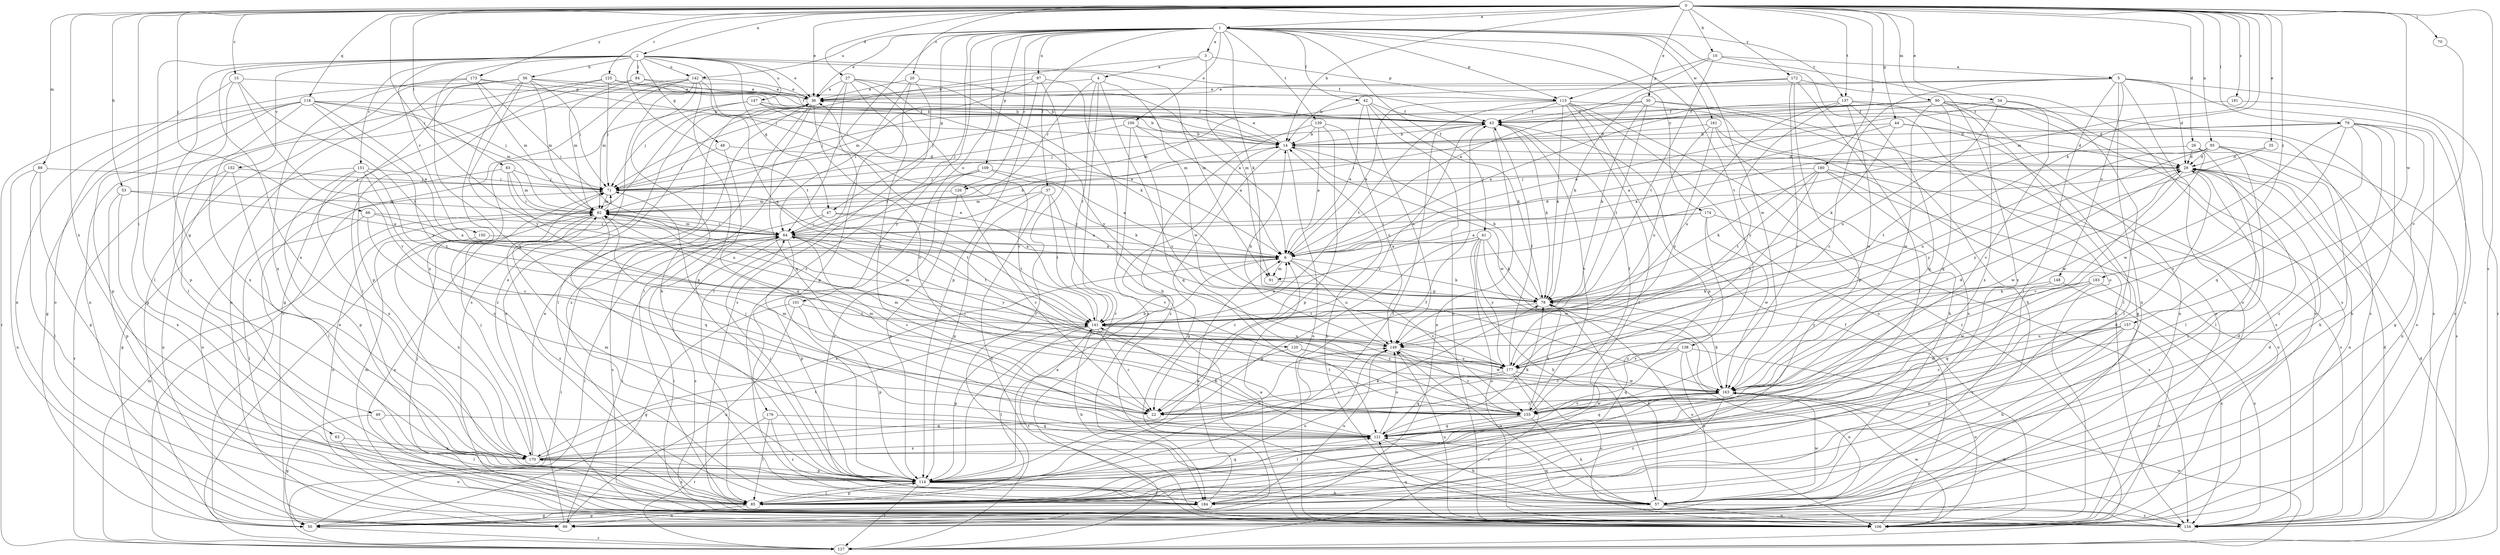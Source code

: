 strict digraph  {
0;
1;
2;
3;
4;
5;
6;
10;
14;
15;
20;
22;
26;
27;
29;
30;
34;
35;
36;
37;
41;
42;
43;
44;
47;
48;
49;
50;
53;
56;
57;
63;
64;
66;
70;
71;
78;
79;
83;
84;
85;
89;
90;
91;
92;
95;
97;
99;
100;
101;
106;
109;
113;
114;
118;
120;
121;
125;
126;
127;
134;
137;
138;
139;
141;
142;
147;
148;
149;
150;
151;
152;
155;
157;
161;
163;
170;
172;
173;
174;
176;
177;
180;
181;
183;
184;
0 -> 1  [label=a];
0 -> 2  [label=a];
0 -> 10  [label=b];
0 -> 14  [label=b];
0 -> 15  [label=c];
0 -> 20  [label=c];
0 -> 26  [label=d];
0 -> 27  [label=d];
0 -> 30  [label=e];
0 -> 34  [label=e];
0 -> 35  [label=e];
0 -> 36  [label=e];
0 -> 44  [label=g];
0 -> 53  [label=h];
0 -> 63  [label=i];
0 -> 64  [label=i];
0 -> 66  [label=j];
0 -> 70  [label=j];
0 -> 78  [label=k];
0 -> 79  [label=l];
0 -> 83  [label=l];
0 -> 89  [label=m];
0 -> 90  [label=m];
0 -> 91  [label=m];
0 -> 95  [label=n];
0 -> 118  [label=q];
0 -> 125  [label=r];
0 -> 134  [label=s];
0 -> 137  [label=t];
0 -> 157  [label=w];
0 -> 170  [label=x];
0 -> 172  [label=y];
0 -> 173  [label=y];
0 -> 180  [label=z];
0 -> 181  [label=z];
0 -> 183  [label=z];
1 -> 3  [label=a];
1 -> 36  [label=e];
1 -> 37  [label=f];
1 -> 41  [label=f];
1 -> 42  [label=f];
1 -> 47  [label=g];
1 -> 64  [label=i];
1 -> 78  [label=k];
1 -> 97  [label=n];
1 -> 100  [label=o];
1 -> 101  [label=o];
1 -> 106  [label=o];
1 -> 109  [label=p];
1 -> 113  [label=p];
1 -> 126  [label=r];
1 -> 137  [label=t];
1 -> 138  [label=t];
1 -> 139  [label=t];
1 -> 142  [label=u];
1 -> 161  [label=w];
1 -> 163  [label=w];
1 -> 174  [label=y];
1 -> 176  [label=y];
1 -> 184  [label=z];
2 -> 36  [label=e];
2 -> 43  [label=f];
2 -> 47  [label=g];
2 -> 48  [label=g];
2 -> 49  [label=g];
2 -> 56  [label=h];
2 -> 84  [label=l];
2 -> 85  [label=l];
2 -> 91  [label=m];
2 -> 120  [label=q];
2 -> 121  [label=q];
2 -> 141  [label=t];
2 -> 142  [label=u];
2 -> 147  [label=u];
2 -> 150  [label=v];
2 -> 151  [label=v];
2 -> 152  [label=v];
2 -> 170  [label=x];
3 -> 4  [label=a];
3 -> 71  [label=j];
3 -> 91  [label=m];
3 -> 113  [label=p];
4 -> 36  [label=e];
4 -> 126  [label=r];
4 -> 127  [label=r];
4 -> 141  [label=t];
4 -> 155  [label=v];
4 -> 163  [label=w];
5 -> 14  [label=b];
5 -> 22  [label=c];
5 -> 29  [label=d];
5 -> 36  [label=e];
5 -> 85  [label=l];
5 -> 99  [label=n];
5 -> 106  [label=o];
5 -> 127  [label=r];
5 -> 134  [label=s];
5 -> 148  [label=u];
6 -> 78  [label=k];
6 -> 91  [label=m];
6 -> 149  [label=u];
6 -> 155  [label=v];
6 -> 170  [label=x];
10 -> 5  [label=a];
10 -> 6  [label=a];
10 -> 113  [label=p];
10 -> 141  [label=t];
10 -> 184  [label=z];
14 -> 29  [label=d];
14 -> 36  [label=e];
14 -> 50  [label=g];
14 -> 106  [label=o];
14 -> 163  [label=w];
15 -> 99  [label=n];
15 -> 113  [label=p];
15 -> 114  [label=p];
15 -> 141  [label=t];
15 -> 155  [label=v];
20 -> 6  [label=a];
20 -> 36  [label=e];
20 -> 64  [label=i];
20 -> 85  [label=l];
20 -> 134  [label=s];
22 -> 92  [label=m];
26 -> 6  [label=a];
26 -> 29  [label=d];
26 -> 57  [label=h];
26 -> 85  [label=l];
26 -> 163  [label=w];
27 -> 22  [label=c];
27 -> 36  [label=e];
27 -> 78  [label=k];
27 -> 85  [label=l];
27 -> 114  [label=p];
27 -> 155  [label=v];
27 -> 177  [label=y];
29 -> 71  [label=j];
29 -> 99  [label=n];
29 -> 155  [label=v];
29 -> 163  [label=w];
29 -> 184  [label=z];
30 -> 43  [label=f];
30 -> 57  [label=h];
30 -> 71  [label=j];
30 -> 78  [label=k];
30 -> 106  [label=o];
30 -> 141  [label=t];
34 -> 6  [label=a];
34 -> 43  [label=f];
34 -> 85  [label=l];
34 -> 149  [label=u];
34 -> 155  [label=v];
35 -> 29  [label=d];
35 -> 177  [label=y];
36 -> 43  [label=f];
36 -> 85  [label=l];
36 -> 121  [label=q];
36 -> 155  [label=v];
36 -> 184  [label=z];
37 -> 92  [label=m];
37 -> 106  [label=o];
37 -> 114  [label=p];
37 -> 141  [label=t];
37 -> 155  [label=v];
41 -> 6  [label=a];
41 -> 22  [label=c];
41 -> 57  [label=h];
41 -> 78  [label=k];
41 -> 106  [label=o];
41 -> 114  [label=p];
41 -> 163  [label=w];
41 -> 177  [label=y];
42 -> 6  [label=a];
42 -> 43  [label=f];
42 -> 71  [label=j];
42 -> 78  [label=k];
42 -> 106  [label=o];
42 -> 149  [label=u];
43 -> 14  [label=b];
43 -> 22  [label=c];
43 -> 71  [label=j];
43 -> 78  [label=k];
43 -> 99  [label=n];
43 -> 155  [label=v];
44 -> 6  [label=a];
44 -> 14  [label=b];
44 -> 29  [label=d];
44 -> 78  [label=k];
44 -> 85  [label=l];
47 -> 6  [label=a];
47 -> 64  [label=i];
47 -> 134  [label=s];
47 -> 141  [label=t];
48 -> 29  [label=d];
48 -> 71  [label=j];
48 -> 121  [label=q];
49 -> 50  [label=g];
49 -> 85  [label=l];
49 -> 121  [label=q];
50 -> 29  [label=d];
50 -> 64  [label=i];
50 -> 71  [label=j];
50 -> 127  [label=r];
53 -> 6  [label=a];
53 -> 92  [label=m];
53 -> 114  [label=p];
53 -> 170  [label=x];
56 -> 14  [label=b];
56 -> 36  [label=e];
56 -> 50  [label=g];
56 -> 71  [label=j];
56 -> 92  [label=m];
56 -> 99  [label=n];
56 -> 114  [label=p];
56 -> 170  [label=x];
56 -> 177  [label=y];
57 -> 29  [label=d];
57 -> 50  [label=g];
57 -> 78  [label=k];
57 -> 106  [label=o];
57 -> 121  [label=q];
57 -> 134  [label=s];
57 -> 149  [label=u];
57 -> 163  [label=w];
63 -> 106  [label=o];
63 -> 170  [label=x];
64 -> 6  [label=a];
64 -> 14  [label=b];
64 -> 22  [label=c];
64 -> 29  [label=d];
64 -> 92  [label=m];
64 -> 114  [label=p];
64 -> 134  [label=s];
64 -> 141  [label=t];
64 -> 177  [label=y];
66 -> 6  [label=a];
66 -> 22  [label=c];
66 -> 64  [label=i];
66 -> 85  [label=l];
70 -> 155  [label=v];
71 -> 92  [label=m];
71 -> 141  [label=t];
78 -> 14  [label=b];
78 -> 106  [label=o];
78 -> 141  [label=t];
79 -> 14  [label=b];
79 -> 50  [label=g];
79 -> 57  [label=h];
79 -> 92  [label=m];
79 -> 106  [label=o];
79 -> 121  [label=q];
79 -> 155  [label=v];
79 -> 163  [label=w];
79 -> 184  [label=z];
83 -> 64  [label=i];
83 -> 71  [label=j];
83 -> 92  [label=m];
83 -> 106  [label=o];
83 -> 149  [label=u];
84 -> 14  [label=b];
84 -> 36  [label=e];
84 -> 85  [label=l];
84 -> 92  [label=m];
85 -> 43  [label=f];
85 -> 99  [label=n];
85 -> 114  [label=p];
85 -> 149  [label=u];
85 -> 170  [label=x];
89 -> 71  [label=j];
89 -> 85  [label=l];
89 -> 99  [label=n];
89 -> 114  [label=p];
90 -> 6  [label=a];
90 -> 29  [label=d];
90 -> 43  [label=f];
90 -> 64  [label=i];
90 -> 92  [label=m];
90 -> 99  [label=n];
90 -> 106  [label=o];
90 -> 121  [label=q];
90 -> 134  [label=s];
90 -> 163  [label=w];
90 -> 170  [label=x];
91 -> 78  [label=p];
92 -> 64  [label=i];
92 -> 71  [label=j];
92 -> 99  [label=n];
92 -> 121  [label=q];
92 -> 134  [label=s];
92 -> 184  [label=z];
95 -> 29  [label=d];
95 -> 85  [label=l];
95 -> 99  [label=n];
95 -> 134  [label=s];
95 -> 141  [label=t];
95 -> 149  [label=u];
95 -> 177  [label=y];
97 -> 36  [label=e];
97 -> 57  [label=h];
97 -> 92  [label=m];
97 -> 114  [label=p];
97 -> 127  [label=r];
99 -> 36  [label=e];
99 -> 64  [label=i];
100 -> 6  [label=a];
100 -> 14  [label=b];
100 -> 71  [label=j];
100 -> 121  [label=q];
100 -> 184  [label=z];
101 -> 50  [label=g];
101 -> 99  [label=n];
101 -> 114  [label=p];
101 -> 141  [label=t];
106 -> 6  [label=a];
106 -> 43  [label=f];
106 -> 92  [label=m];
106 -> 121  [label=q];
106 -> 141  [label=t];
106 -> 149  [label=u];
106 -> 163  [label=w];
109 -> 6  [label=a];
109 -> 64  [label=i];
109 -> 71  [label=j];
109 -> 78  [label=k];
109 -> 184  [label=z];
113 -> 6  [label=a];
113 -> 43  [label=f];
113 -> 78  [label=k];
113 -> 85  [label=l];
113 -> 106  [label=o];
113 -> 114  [label=p];
113 -> 127  [label=r];
113 -> 134  [label=s];
113 -> 141  [label=t];
114 -> 6  [label=a];
114 -> 14  [label=b];
114 -> 29  [label=d];
114 -> 43  [label=f];
114 -> 57  [label=h];
114 -> 64  [label=i];
114 -> 85  [label=l];
114 -> 92  [label=m];
114 -> 121  [label=q];
114 -> 127  [label=r];
114 -> 184  [label=z];
118 -> 6  [label=a];
118 -> 43  [label=f];
118 -> 50  [label=g];
118 -> 71  [label=j];
118 -> 92  [label=m];
118 -> 114  [label=p];
118 -> 127  [label=r];
118 -> 170  [label=x];
118 -> 177  [label=y];
120 -> 22  [label=c];
120 -> 163  [label=w];
120 -> 177  [label=y];
121 -> 57  [label=h];
121 -> 71  [label=j];
121 -> 78  [label=k];
121 -> 141  [label=t];
121 -> 149  [label=u];
121 -> 170  [label=x];
125 -> 14  [label=b];
125 -> 36  [label=e];
125 -> 43  [label=f];
125 -> 71  [label=j];
125 -> 85  [label=l];
125 -> 99  [label=n];
126 -> 22  [label=c];
126 -> 92  [label=m];
126 -> 114  [label=p];
127 -> 29  [label=d];
127 -> 36  [label=e];
127 -> 64  [label=i];
127 -> 92  [label=m];
127 -> 163  [label=w];
134 -> 14  [label=b];
134 -> 29  [label=d];
134 -> 36  [label=e];
134 -> 64  [label=i];
134 -> 71  [label=j];
134 -> 163  [label=w];
137 -> 43  [label=f];
137 -> 50  [label=g];
137 -> 121  [label=q];
137 -> 134  [label=s];
137 -> 149  [label=u];
137 -> 163  [label=w];
137 -> 177  [label=y];
138 -> 22  [label=c];
138 -> 57  [label=h];
138 -> 99  [label=n];
138 -> 106  [label=o];
138 -> 121  [label=q];
138 -> 177  [label=y];
139 -> 6  [label=a];
139 -> 14  [label=b];
139 -> 114  [label=p];
139 -> 149  [label=u];
139 -> 184  [label=z];
141 -> 6  [label=a];
141 -> 22  [label=c];
141 -> 36  [label=e];
141 -> 57  [label=h];
141 -> 85  [label=l];
141 -> 114  [label=p];
141 -> 149  [label=u];
142 -> 36  [label=e];
142 -> 50  [label=g];
142 -> 57  [label=h];
142 -> 92  [label=m];
142 -> 114  [label=p];
142 -> 127  [label=r];
142 -> 134  [label=s];
142 -> 177  [label=y];
147 -> 6  [label=a];
147 -> 14  [label=b];
147 -> 43  [label=f];
147 -> 71  [label=j];
147 -> 184  [label=z];
148 -> 78  [label=k];
148 -> 134  [label=s];
148 -> 184  [label=z];
149 -> 14  [label=b];
149 -> 92  [label=m];
149 -> 155  [label=v];
149 -> 177  [label=y];
150 -> 6  [label=a];
150 -> 170  [label=x];
151 -> 22  [label=c];
151 -> 50  [label=g];
151 -> 71  [label=j];
151 -> 114  [label=p];
151 -> 141  [label=t];
151 -> 170  [label=x];
152 -> 71  [label=j];
152 -> 85  [label=l];
152 -> 99  [label=n];
152 -> 127  [label=r];
155 -> 43  [label=f];
155 -> 57  [label=h];
155 -> 78  [label=k];
155 -> 85  [label=l];
155 -> 92  [label=m];
155 -> 121  [label=q];
155 -> 141  [label=t];
155 -> 163  [label=w];
157 -> 22  [label=c];
157 -> 57  [label=h];
157 -> 106  [label=o];
157 -> 114  [label=p];
157 -> 149  [label=u];
157 -> 163  [label=w];
161 -> 14  [label=b];
161 -> 57  [label=h];
161 -> 134  [label=s];
161 -> 149  [label=u];
161 -> 177  [label=y];
163 -> 22  [label=c];
163 -> 29  [label=d];
163 -> 64  [label=i];
163 -> 78  [label=k];
163 -> 85  [label=l];
163 -> 92  [label=m];
163 -> 121  [label=q];
163 -> 155  [label=v];
163 -> 184  [label=z];
170 -> 36  [label=e];
170 -> 71  [label=j];
170 -> 78  [label=k];
170 -> 114  [label=p];
170 -> 141  [label=t];
170 -> 149  [label=u];
172 -> 36  [label=e];
172 -> 78  [label=k];
172 -> 85  [label=l];
172 -> 114  [label=p];
172 -> 134  [label=s];
172 -> 155  [label=v];
173 -> 14  [label=b];
173 -> 36  [label=e];
173 -> 64  [label=i];
173 -> 92  [label=m];
173 -> 106  [label=o];
173 -> 170  [label=x];
174 -> 6  [label=a];
174 -> 64  [label=i];
174 -> 134  [label=s];
174 -> 163  [label=w];
174 -> 184  [label=z];
176 -> 85  [label=l];
176 -> 121  [label=q];
176 -> 127  [label=r];
176 -> 184  [label=z];
177 -> 22  [label=c];
177 -> 43  [label=f];
177 -> 106  [label=o];
177 -> 121  [label=q];
177 -> 127  [label=r];
177 -> 163  [label=w];
180 -> 71  [label=j];
180 -> 78  [label=k];
180 -> 106  [label=o];
180 -> 134  [label=s];
180 -> 141  [label=t];
180 -> 170  [label=x];
180 -> 177  [label=y];
181 -> 43  [label=f];
181 -> 106  [label=o];
183 -> 78  [label=k];
183 -> 121  [label=q];
183 -> 134  [label=s];
183 -> 163  [label=w];
183 -> 177  [label=y];
184 -> 6  [label=a];
184 -> 50  [label=g];
184 -> 149  [label=u];
}
